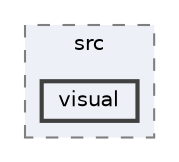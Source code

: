 digraph "G:/protondrive/My files/szkola/gui/project/pacman/src/visual"
{
 // LATEX_PDF_SIZE
  bgcolor="transparent";
  edge [fontname=Helvetica,fontsize=10,labelfontname=Helvetica,labelfontsize=10];
  node [fontname=Helvetica,fontsize=10,shape=box,height=0.2,width=0.4];
  compound=true
  subgraph clusterdir_df63ffcad8740881fd9a18224a81a2df {
    graph [ bgcolor="#edf0f7", pencolor="grey50", label="src", fontname=Helvetica,fontsize=10 style="filled,dashed", URL="dir_df63ffcad8740881fd9a18224a81a2df.html",tooltip=""]
  dir_f83ca19f4da3010b4bb882976375bcf0 [label="visual", fillcolor="#edf0f7", color="grey25", style="filled,bold", URL="dir_f83ca19f4da3010b4bb882976375bcf0.html",tooltip=""];
  }
}
